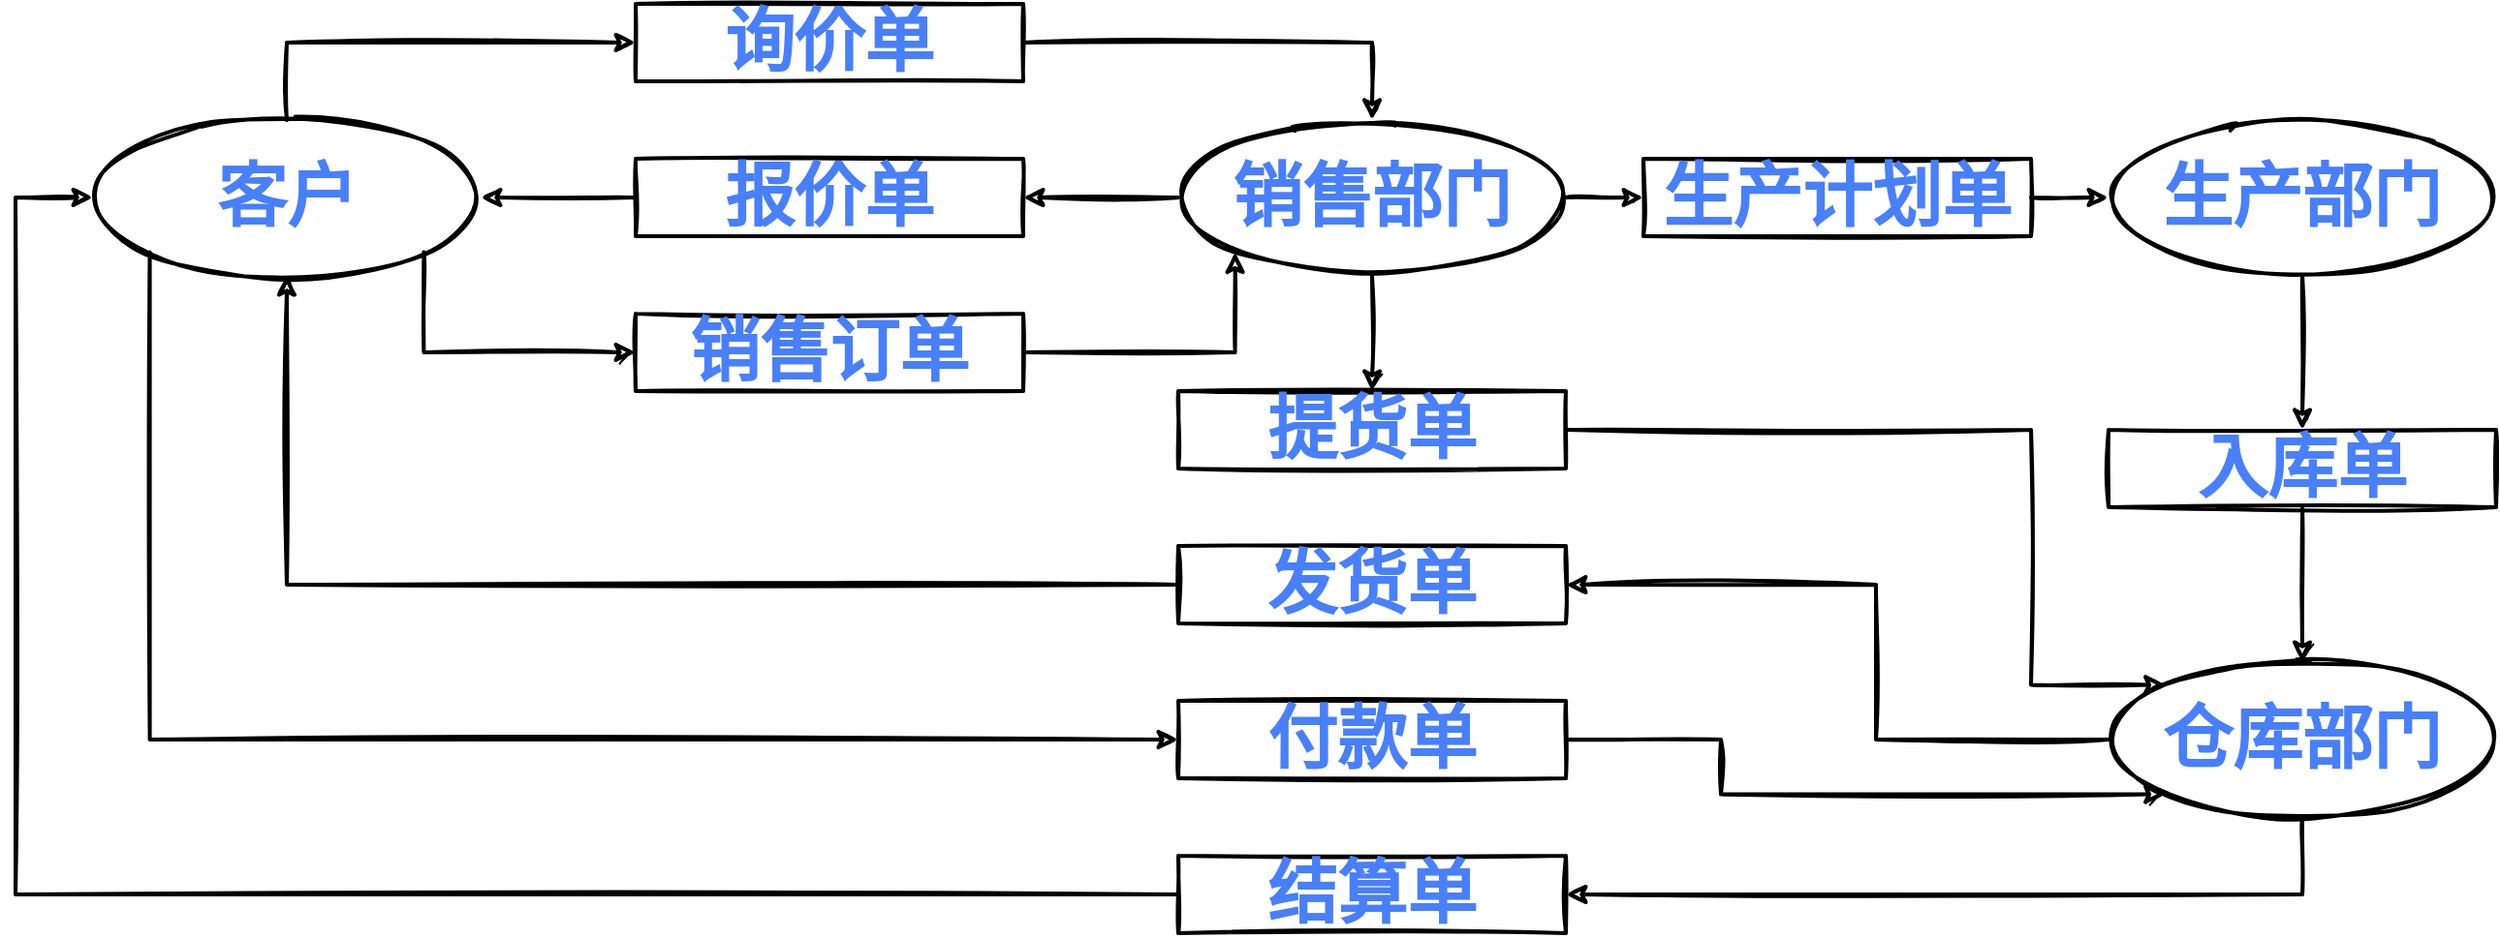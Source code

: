 <mxfile version="17.4.2" type="device"><diagram id="lBNt7I1vbfQC_PJt79eC" name="Page-1"><mxGraphModel dx="1106" dy="997" grid="1" gridSize="10" guides="1" tooltips="1" connect="1" arrows="1" fold="1" page="1" pageScale="1" pageWidth="1600" pageHeight="900" math="0" shadow="0"><root><mxCell id="0"/><mxCell id="1" parent="0"/><mxCell id="JMa5HvPTtpTNN06LGID9-32" value="" style="group" vertex="1" connectable="0" parent="1"><mxGeometry x="80" y="80" width="1280" height="480" as="geometry"/></mxCell><mxCell id="JMa5HvPTtpTNN06LGID9-1" value="&lt;b&gt;客户&lt;/b&gt;" style="ellipse;whiteSpace=wrap;html=1;sketch=1;fontFamily=FZJingLeiS-R-GB;fontSize=36;fontColor=#487FFB;strokeWidth=2;fillColor=none;" vertex="1" parent="JMa5HvPTtpTNN06LGID9-32"><mxGeometry x="40" y="60" width="200" height="80" as="geometry"/></mxCell><mxCell id="JMa5HvPTtpTNN06LGID9-2" value="&lt;font color=&quot;#487ffb&quot; face=&quot;FZJingLeiS-R-GB&quot;&gt;&lt;span style=&quot;font-size: 36px&quot;&gt;&lt;b&gt;询价单&lt;/b&gt;&lt;/span&gt;&lt;/font&gt;" style="rounded=0;whiteSpace=wrap;html=1;fillColor=none;strokeWidth=2;sketch=1;" vertex="1" parent="JMa5HvPTtpTNN06LGID9-32"><mxGeometry x="320" width="200" height="40" as="geometry"/></mxCell><mxCell id="JMa5HvPTtpTNN06LGID9-14" style="edgeStyle=orthogonalEdgeStyle;rounded=0;orthogonalLoop=1;jettySize=auto;html=1;exitX=0.5;exitY=0;exitDx=0;exitDy=0;entryX=0;entryY=0.5;entryDx=0;entryDy=0;strokeWidth=2;sketch=1;" edge="1" parent="JMa5HvPTtpTNN06LGID9-32" source="JMa5HvPTtpTNN06LGID9-1" target="JMa5HvPTtpTNN06LGID9-2"><mxGeometry relative="1" as="geometry"/></mxCell><mxCell id="JMa5HvPTtpTNN06LGID9-18" style="edgeStyle=orthogonalEdgeStyle;rounded=0;sketch=1;orthogonalLoop=1;jettySize=auto;html=1;exitX=0;exitY=0.5;exitDx=0;exitDy=0;entryX=1;entryY=0.5;entryDx=0;entryDy=0;strokeWidth=2;" edge="1" parent="JMa5HvPTtpTNN06LGID9-32" source="JMa5HvPTtpTNN06LGID9-3" target="JMa5HvPTtpTNN06LGID9-1"><mxGeometry relative="1" as="geometry"/></mxCell><mxCell id="JMa5HvPTtpTNN06LGID9-3" value="&lt;font color=&quot;#487ffb&quot; face=&quot;FZJingLeiS-R-GB&quot;&gt;&lt;span style=&quot;font-size: 36px&quot;&gt;&lt;b&gt;报价单&lt;/b&gt;&lt;/span&gt;&lt;/font&gt;" style="rounded=0;whiteSpace=wrap;html=1;fillColor=none;strokeWidth=2;sketch=1;" vertex="1" parent="JMa5HvPTtpTNN06LGID9-32"><mxGeometry x="320" y="80" width="200" height="40" as="geometry"/></mxCell><mxCell id="JMa5HvPTtpTNN06LGID9-4" value="&lt;font color=&quot;#487ffb&quot; face=&quot;FZJingLeiS-R-GB&quot;&gt;&lt;span style=&quot;font-size: 36px&quot;&gt;&lt;b&gt;销售订单&lt;/b&gt;&lt;/span&gt;&lt;/font&gt;" style="rounded=0;whiteSpace=wrap;html=1;fillColor=none;strokeWidth=2;sketch=1;" vertex="1" parent="JMa5HvPTtpTNN06LGID9-32"><mxGeometry x="320" y="160" width="200" height="40" as="geometry"/></mxCell><mxCell id="JMa5HvPTtpTNN06LGID9-19" style="edgeStyle=orthogonalEdgeStyle;rounded=0;sketch=1;orthogonalLoop=1;jettySize=auto;html=1;exitX=1;exitY=1;exitDx=0;exitDy=0;entryX=0;entryY=0.5;entryDx=0;entryDy=0;strokeWidth=2;" edge="1" parent="JMa5HvPTtpTNN06LGID9-32" source="JMa5HvPTtpTNN06LGID9-1" target="JMa5HvPTtpTNN06LGID9-4"><mxGeometry relative="1" as="geometry"><Array as="points"><mxPoint x="211" y="180"/></Array></mxGeometry></mxCell><mxCell id="JMa5HvPTtpTNN06LGID9-17" style="edgeStyle=orthogonalEdgeStyle;rounded=0;sketch=1;orthogonalLoop=1;jettySize=auto;html=1;exitX=0;exitY=0.5;exitDx=0;exitDy=0;strokeWidth=2;" edge="1" parent="JMa5HvPTtpTNN06LGID9-32" source="JMa5HvPTtpTNN06LGID9-5" target="JMa5HvPTtpTNN06LGID9-3"><mxGeometry relative="1" as="geometry"/></mxCell><mxCell id="JMa5HvPTtpTNN06LGID9-5" value="&lt;b&gt;销售部门&lt;/b&gt;" style="ellipse;whiteSpace=wrap;html=1;sketch=1;fontFamily=FZJingLeiS-R-GB;fontSize=36;fontColor=#487FFB;strokeWidth=2;fillColor=none;" vertex="1" parent="JMa5HvPTtpTNN06LGID9-32"><mxGeometry x="600" y="60" width="200" height="80" as="geometry"/></mxCell><mxCell id="JMa5HvPTtpTNN06LGID9-15" style="edgeStyle=orthogonalEdgeStyle;rounded=0;sketch=1;orthogonalLoop=1;jettySize=auto;html=1;exitX=1;exitY=0.5;exitDx=0;exitDy=0;strokeWidth=2;" edge="1" parent="JMa5HvPTtpTNN06LGID9-32" source="JMa5HvPTtpTNN06LGID9-2" target="JMa5HvPTtpTNN06LGID9-5"><mxGeometry relative="1" as="geometry"/></mxCell><mxCell id="JMa5HvPTtpTNN06LGID9-20" style="edgeStyle=orthogonalEdgeStyle;rounded=0;sketch=1;orthogonalLoop=1;jettySize=auto;html=1;exitX=1;exitY=0.5;exitDx=0;exitDy=0;entryX=0;entryY=1;entryDx=0;entryDy=0;strokeWidth=2;" edge="1" parent="JMa5HvPTtpTNN06LGID9-32" source="JMa5HvPTtpTNN06LGID9-4" target="JMa5HvPTtpTNN06LGID9-5"><mxGeometry relative="1" as="geometry"/></mxCell><mxCell id="JMa5HvPTtpTNN06LGID9-6" value="&lt;font color=&quot;#487ffb&quot; face=&quot;FZJingLeiS-R-GB&quot;&gt;&lt;span style=&quot;font-size: 36px&quot;&gt;&lt;b&gt;生产计划单&lt;/b&gt;&lt;/span&gt;&lt;/font&gt;" style="rounded=0;whiteSpace=wrap;html=1;fillColor=none;strokeWidth=2;sketch=1;" vertex="1" parent="JMa5HvPTtpTNN06LGID9-32"><mxGeometry x="840" y="80" width="200" height="40" as="geometry"/></mxCell><mxCell id="JMa5HvPTtpTNN06LGID9-21" style="edgeStyle=orthogonalEdgeStyle;rounded=0;sketch=1;orthogonalLoop=1;jettySize=auto;html=1;exitX=1;exitY=0.5;exitDx=0;exitDy=0;entryX=0;entryY=0.5;entryDx=0;entryDy=0;strokeWidth=2;" edge="1" parent="JMa5HvPTtpTNN06LGID9-32" source="JMa5HvPTtpTNN06LGID9-5" target="JMa5HvPTtpTNN06LGID9-6"><mxGeometry relative="1" as="geometry"/></mxCell><mxCell id="JMa5HvPTtpTNN06LGID9-7" value="&lt;b&gt;生产部门&lt;/b&gt;" style="ellipse;whiteSpace=wrap;html=1;sketch=1;fontFamily=FZJingLeiS-R-GB;fontSize=36;fontColor=#487FFB;strokeWidth=2;fillColor=none;" vertex="1" parent="JMa5HvPTtpTNN06LGID9-32"><mxGeometry x="1080" y="60" width="200" height="80" as="geometry"/></mxCell><mxCell id="JMa5HvPTtpTNN06LGID9-22" style="edgeStyle=orthogonalEdgeStyle;rounded=0;sketch=1;orthogonalLoop=1;jettySize=auto;html=1;exitX=1;exitY=0.5;exitDx=0;exitDy=0;entryX=0;entryY=0.5;entryDx=0;entryDy=0;strokeWidth=2;" edge="1" parent="JMa5HvPTtpTNN06LGID9-32" source="JMa5HvPTtpTNN06LGID9-6" target="JMa5HvPTtpTNN06LGID9-7"><mxGeometry relative="1" as="geometry"/></mxCell><mxCell id="JMa5HvPTtpTNN06LGID9-8" value="&lt;font color=&quot;#487ffb&quot; face=&quot;FZJingLeiS-R-GB&quot;&gt;&lt;span style=&quot;font-size: 36px&quot;&gt;&lt;b&gt;入库单&lt;/b&gt;&lt;/span&gt;&lt;/font&gt;" style="rounded=0;whiteSpace=wrap;html=1;fillColor=none;strokeWidth=2;sketch=1;" vertex="1" parent="JMa5HvPTtpTNN06LGID9-32"><mxGeometry x="1080" y="220" width="200" height="40" as="geometry"/></mxCell><mxCell id="JMa5HvPTtpTNN06LGID9-23" style="edgeStyle=orthogonalEdgeStyle;rounded=0;sketch=1;orthogonalLoop=1;jettySize=auto;html=1;exitX=0.5;exitY=1;exitDx=0;exitDy=0;strokeWidth=2;" edge="1" parent="JMa5HvPTtpTNN06LGID9-32" source="JMa5HvPTtpTNN06LGID9-7" target="JMa5HvPTtpTNN06LGID9-8"><mxGeometry relative="1" as="geometry"/></mxCell><mxCell id="JMa5HvPTtpTNN06LGID9-9" value="&lt;b&gt;仓库部门&lt;/b&gt;" style="ellipse;whiteSpace=wrap;html=1;sketch=1;fontFamily=FZJingLeiS-R-GB;fontSize=36;fontColor=#487FFB;strokeWidth=2;fillColor=none;" vertex="1" parent="JMa5HvPTtpTNN06LGID9-32"><mxGeometry x="1080" y="340" width="200" height="80" as="geometry"/></mxCell><mxCell id="JMa5HvPTtpTNN06LGID9-24" style="edgeStyle=orthogonalEdgeStyle;rounded=0;sketch=1;orthogonalLoop=1;jettySize=auto;html=1;exitX=0.5;exitY=1;exitDx=0;exitDy=0;strokeWidth=2;" edge="1" parent="JMa5HvPTtpTNN06LGID9-32" source="JMa5HvPTtpTNN06LGID9-8" target="JMa5HvPTtpTNN06LGID9-9"><mxGeometry relative="1" as="geometry"/></mxCell><mxCell id="JMa5HvPTtpTNN06LGID9-25" style="edgeStyle=orthogonalEdgeStyle;rounded=0;sketch=1;orthogonalLoop=1;jettySize=auto;html=1;exitX=1;exitY=0.5;exitDx=0;exitDy=0;entryX=0;entryY=0;entryDx=0;entryDy=0;strokeWidth=2;" edge="1" parent="JMa5HvPTtpTNN06LGID9-32" source="JMa5HvPTtpTNN06LGID9-10" target="JMa5HvPTtpTNN06LGID9-9"><mxGeometry relative="1" as="geometry"><Array as="points"><mxPoint x="1040" y="220"/><mxPoint x="1040" y="352"/></Array></mxGeometry></mxCell><mxCell id="JMa5HvPTtpTNN06LGID9-10" value="&lt;font color=&quot;#487ffb&quot; face=&quot;FZJingLeiS-R-GB&quot;&gt;&lt;span style=&quot;font-size: 36px&quot;&gt;&lt;b&gt;提货单&lt;/b&gt;&lt;/span&gt;&lt;/font&gt;" style="rounded=0;whiteSpace=wrap;html=1;fillColor=none;strokeWidth=2;sketch=1;" vertex="1" parent="JMa5HvPTtpTNN06LGID9-32"><mxGeometry x="600" y="200" width="200" height="40" as="geometry"/></mxCell><mxCell id="JMa5HvPTtpTNN06LGID9-16" style="edgeStyle=orthogonalEdgeStyle;rounded=0;sketch=1;orthogonalLoop=1;jettySize=auto;html=1;exitX=0.5;exitY=1;exitDx=0;exitDy=0;strokeWidth=2;" edge="1" parent="JMa5HvPTtpTNN06LGID9-32" source="JMa5HvPTtpTNN06LGID9-5" target="JMa5HvPTtpTNN06LGID9-10"><mxGeometry relative="1" as="geometry"/></mxCell><mxCell id="JMa5HvPTtpTNN06LGID9-29" style="edgeStyle=orthogonalEdgeStyle;rounded=0;sketch=1;orthogonalLoop=1;jettySize=auto;html=1;exitX=0;exitY=0.5;exitDx=0;exitDy=0;entryX=0.5;entryY=1;entryDx=0;entryDy=0;strokeWidth=2;" edge="1" parent="JMa5HvPTtpTNN06LGID9-32" source="JMa5HvPTtpTNN06LGID9-11" target="JMa5HvPTtpTNN06LGID9-1"><mxGeometry relative="1" as="geometry"/></mxCell><mxCell id="JMa5HvPTtpTNN06LGID9-11" value="&lt;font color=&quot;#487ffb&quot; face=&quot;FZJingLeiS-R-GB&quot;&gt;&lt;span style=&quot;font-size: 36px&quot;&gt;&lt;b&gt;发货单&lt;/b&gt;&lt;/span&gt;&lt;/font&gt;" style="rounded=0;whiteSpace=wrap;html=1;fillColor=none;strokeWidth=2;sketch=1;" vertex="1" parent="JMa5HvPTtpTNN06LGID9-32"><mxGeometry x="600" y="280" width="200" height="40" as="geometry"/></mxCell><mxCell id="JMa5HvPTtpTNN06LGID9-26" style="edgeStyle=orthogonalEdgeStyle;rounded=0;sketch=1;orthogonalLoop=1;jettySize=auto;html=1;exitX=0;exitY=0.5;exitDx=0;exitDy=0;entryX=1;entryY=0.5;entryDx=0;entryDy=0;strokeWidth=2;" edge="1" parent="JMa5HvPTtpTNN06LGID9-32" source="JMa5HvPTtpTNN06LGID9-9" target="JMa5HvPTtpTNN06LGID9-11"><mxGeometry relative="1" as="geometry"><Array as="points"><mxPoint x="960" y="380"/><mxPoint x="960" y="300"/></Array></mxGeometry></mxCell><mxCell id="JMa5HvPTtpTNN06LGID9-27" style="edgeStyle=orthogonalEdgeStyle;rounded=0;sketch=1;orthogonalLoop=1;jettySize=auto;html=1;exitX=1;exitY=0.5;exitDx=0;exitDy=0;entryX=0;entryY=1;entryDx=0;entryDy=0;strokeWidth=2;" edge="1" parent="JMa5HvPTtpTNN06LGID9-32" source="JMa5HvPTtpTNN06LGID9-12" target="JMa5HvPTtpTNN06LGID9-9"><mxGeometry relative="1" as="geometry"><Array as="points"><mxPoint x="880" y="380"/><mxPoint x="880" y="408"/></Array></mxGeometry></mxCell><mxCell id="JMa5HvPTtpTNN06LGID9-12" value="&lt;font color=&quot;#487ffb&quot; face=&quot;FZJingLeiS-R-GB&quot;&gt;&lt;span style=&quot;font-size: 36px&quot;&gt;&lt;b&gt;付款单&lt;/b&gt;&lt;/span&gt;&lt;/font&gt;" style="rounded=0;whiteSpace=wrap;html=1;fillColor=none;strokeWidth=2;sketch=1;" vertex="1" parent="JMa5HvPTtpTNN06LGID9-32"><mxGeometry x="600" y="360" width="200" height="40" as="geometry"/></mxCell><mxCell id="JMa5HvPTtpTNN06LGID9-30" style="edgeStyle=orthogonalEdgeStyle;rounded=0;sketch=1;orthogonalLoop=1;jettySize=auto;html=1;exitX=0;exitY=1;exitDx=0;exitDy=0;entryX=0;entryY=0.5;entryDx=0;entryDy=0;strokeWidth=2;" edge="1" parent="JMa5HvPTtpTNN06LGID9-32" source="JMa5HvPTtpTNN06LGID9-1" target="JMa5HvPTtpTNN06LGID9-12"><mxGeometry relative="1" as="geometry"><Array as="points"><mxPoint x="69" y="380"/></Array></mxGeometry></mxCell><mxCell id="JMa5HvPTtpTNN06LGID9-31" style="edgeStyle=orthogonalEdgeStyle;rounded=0;sketch=1;orthogonalLoop=1;jettySize=auto;html=1;exitX=0;exitY=0.5;exitDx=0;exitDy=0;entryX=0;entryY=0.5;entryDx=0;entryDy=0;strokeWidth=2;" edge="1" parent="JMa5HvPTtpTNN06LGID9-32" source="JMa5HvPTtpTNN06LGID9-13" target="JMa5HvPTtpTNN06LGID9-1"><mxGeometry relative="1" as="geometry"><Array as="points"><mxPoint y="460"/><mxPoint y="100"/></Array></mxGeometry></mxCell><mxCell id="JMa5HvPTtpTNN06LGID9-13" value="&lt;font color=&quot;#487ffb&quot; face=&quot;FZJingLeiS-R-GB&quot;&gt;&lt;span style=&quot;font-size: 36px&quot;&gt;&lt;b&gt;结算单&lt;/b&gt;&lt;/span&gt;&lt;/font&gt;" style="rounded=0;whiteSpace=wrap;html=1;fillColor=none;strokeWidth=2;sketch=1;" vertex="1" parent="JMa5HvPTtpTNN06LGID9-32"><mxGeometry x="600" y="440" width="200" height="40" as="geometry"/></mxCell><mxCell id="JMa5HvPTtpTNN06LGID9-28" style="edgeStyle=orthogonalEdgeStyle;rounded=0;sketch=1;orthogonalLoop=1;jettySize=auto;html=1;exitX=0.5;exitY=1;exitDx=0;exitDy=0;entryX=1;entryY=0.5;entryDx=0;entryDy=0;strokeWidth=2;" edge="1" parent="JMa5HvPTtpTNN06LGID9-32" source="JMa5HvPTtpTNN06LGID9-9" target="JMa5HvPTtpTNN06LGID9-13"><mxGeometry relative="1" as="geometry"/></mxCell></root></mxGraphModel></diagram></mxfile>